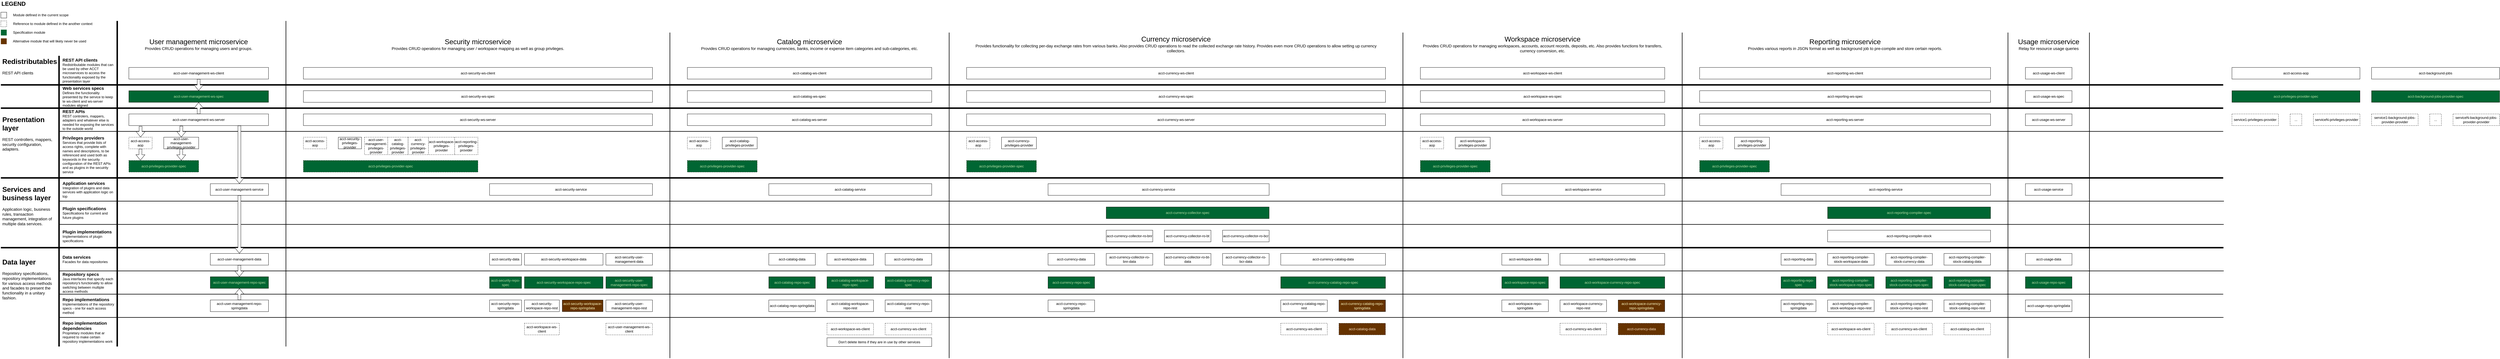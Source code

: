 <mxfile version="22.1.15" type="device">
  <diagram name="Page-1" id="7FewCz6WxxCJnukyFhWN">
    <mxGraphModel dx="2250" dy="619" grid="1" gridSize="10" guides="1" tooltips="1" connect="1" arrows="1" fold="1" page="0" pageScale="1" pageWidth="850" pageHeight="1100" math="0" shadow="0">
      <root>
        <mxCell id="0" />
        <mxCell id="1" parent="0" />
        <mxCell id="ESy4iB7SFVXvlthgngtp-1" value="acct-user-management-ws-server" style="rounded=0;whiteSpace=wrap;html=1;" parent="1" vertex="1">
          <mxGeometry x="-400" y="400" width="480" height="40" as="geometry" />
        </mxCell>
        <mxCell id="ESy4iB7SFVXvlthgngtp-2" value="acct-workspace-ws-server" style="rounded=0;whiteSpace=wrap;html=1;" parent="1" vertex="1">
          <mxGeometry x="4040" y="400" width="840" height="40" as="geometry" />
        </mxCell>
        <mxCell id="ESy4iB7SFVXvlthgngtp-3" value="acct-catalog-ws-server" style="rounded=0;whiteSpace=wrap;html=1;" parent="1" vertex="1">
          <mxGeometry x="1520" y="400" width="840" height="40" as="geometry" />
        </mxCell>
        <mxCell id="ESy4iB7SFVXvlthgngtp-4" value="acct-currency-ws-server" style="rounded=0;whiteSpace=wrap;html=1;" parent="1" vertex="1">
          <mxGeometry x="2480" y="400" width="1440" height="40" as="geometry" />
        </mxCell>
        <mxCell id="ESy4iB7SFVXvlthgngtp-5" value="acct-user-management-ws-client" style="rounded=0;whiteSpace=wrap;html=1;" parent="1" vertex="1">
          <mxGeometry x="-400" y="240" width="480" height="40" as="geometry" />
        </mxCell>
        <mxCell id="ESy4iB7SFVXvlthgngtp-6" value="acct-user-management-service" style="rounded=0;whiteSpace=wrap;html=1;" parent="1" vertex="1">
          <mxGeometry x="-120" y="640" width="200" height="40" as="geometry" />
        </mxCell>
        <mxCell id="ESy4iB7SFVXvlthgngtp-7" value="acct-user-management-data" style="rounded=0;whiteSpace=wrap;html=1;" parent="1" vertex="1">
          <mxGeometry x="-120" y="880" width="200" height="40" as="geometry" />
        </mxCell>
        <mxCell id="ESy4iB7SFVXvlthgngtp-8" value="acct-user-management-repo-spec" style="rounded=0;whiteSpace=wrap;html=1;fontColor=#B9E0A5;fillColor=#006633;" parent="1" vertex="1">
          <mxGeometry x="-120" y="960" width="200" height="40" as="geometry" />
        </mxCell>
        <mxCell id="ESy4iB7SFVXvlthgngtp-9" value="acct-user-management-repo-springdata" style="rounded=0;whiteSpace=wrap;html=1;" parent="1" vertex="1">
          <mxGeometry x="-120" y="1040" width="200" height="40" as="geometry" />
        </mxCell>
        <mxCell id="ESy4iB7SFVXvlthgngtp-10" value="acct-workspace-service" style="rounded=0;whiteSpace=wrap;html=1;" parent="1" vertex="1">
          <mxGeometry x="4320" y="640" width="560" height="40" as="geometry" />
        </mxCell>
        <mxCell id="ESy4iB7SFVXvlthgngtp-11" value="acct-workspace-data" style="rounded=0;whiteSpace=wrap;html=1;" parent="1" vertex="1">
          <mxGeometry x="4320" y="880" width="160" height="40" as="geometry" />
        </mxCell>
        <mxCell id="ESy4iB7SFVXvlthgngtp-13" value="acct-workspace-repo-springdata" style="rounded=0;whiteSpace=wrap;html=1;" parent="1" vertex="1">
          <mxGeometry x="4320" y="1040" width="160" height="40" as="geometry" />
        </mxCell>
        <mxCell id="ESy4iB7SFVXvlthgngtp-14" value="acct-workspace-ws-client" style="rounded=0;whiteSpace=wrap;html=1;" parent="1" vertex="1">
          <mxGeometry x="4040" y="240" width="840" height="40" as="geometry" />
        </mxCell>
        <mxCell id="ESy4iB7SFVXvlthgngtp-15" value="acct-catalog-service" style="rounded=0;whiteSpace=wrap;html=1;" parent="1" vertex="1">
          <mxGeometry x="1800" y="640" width="560" height="40" as="geometry" />
        </mxCell>
        <mxCell id="ESy4iB7SFVXvlthgngtp-16" value="acct-catalog-data" style="rounded=0;whiteSpace=wrap;html=1;" parent="1" vertex="1">
          <mxGeometry x="1800" y="880" width="160" height="40" as="geometry" />
        </mxCell>
        <mxCell id="ESy4iB7SFVXvlthgngtp-18" value="acct-catalog-repo-springdata" style="rounded=0;whiteSpace=wrap;html=1;" parent="1" vertex="1">
          <mxGeometry x="1800" y="1040" width="160" height="40" as="geometry" />
        </mxCell>
        <mxCell id="ESy4iB7SFVXvlthgngtp-19" value="acct-catalog-ws-client" style="rounded=0;whiteSpace=wrap;html=1;" parent="1" vertex="1">
          <mxGeometry x="1520" y="240" width="840" height="40" as="geometry" />
        </mxCell>
        <mxCell id="ESy4iB7SFVXvlthgngtp-20" value="acct-currency-ws-client" style="rounded=0;whiteSpace=wrap;html=1;" parent="1" vertex="1">
          <mxGeometry x="2480" y="240" width="1440" height="40" as="geometry" />
        </mxCell>
        <mxCell id="ESy4iB7SFVXvlthgngtp-21" value="acct-currency-service" style="rounded=0;whiteSpace=wrap;html=1;" parent="1" vertex="1">
          <mxGeometry x="2760" y="640" width="760" height="40" as="geometry" />
        </mxCell>
        <mxCell id="ESy4iB7SFVXvlthgngtp-22" value="acct-currency-data" style="rounded=0;whiteSpace=wrap;html=1;" parent="1" vertex="1">
          <mxGeometry x="2760" y="880" width="160" height="40" as="geometry" />
        </mxCell>
        <mxCell id="ESy4iB7SFVXvlthgngtp-24" value="acct-currency-repo-springdata" style="rounded=0;whiteSpace=wrap;html=1;" parent="1" vertex="1">
          <mxGeometry x="2760" y="1040" width="160" height="40" as="geometry" />
        </mxCell>
        <mxCell id="ESy4iB7SFVXvlthgngtp-25" value="acct-currency-collector-spec" style="rounded=0;whiteSpace=wrap;html=1;fillColor=#006633;fontColor=#B9E0A5;" parent="1" vertex="1">
          <mxGeometry x="2960" y="720" width="560" height="40" as="geometry" />
        </mxCell>
        <mxCell id="ESy4iB7SFVXvlthgngtp-27" value="acct-currency-collector-ro-bnr" style="rounded=0;whiteSpace=wrap;html=1;" parent="1" vertex="1">
          <mxGeometry x="2960" y="800" width="160" height="40" as="geometry" />
        </mxCell>
        <mxCell id="ESy4iB7SFVXvlthgngtp-28" value="acct-currency-collector-ro-bt" style="rounded=0;whiteSpace=wrap;html=1;" parent="1" vertex="1">
          <mxGeometry x="3160" y="800" width="160" height="40" as="geometry" />
        </mxCell>
        <mxCell id="ESy4iB7SFVXvlthgngtp-30" value="acct-currency-collector-ro-bcr" style="rounded=0;whiteSpace=wrap;html=1;" parent="1" vertex="1">
          <mxGeometry x="3360" y="800" width="160" height="40" as="geometry" />
        </mxCell>
        <mxCell id="Eh2ojBqKWhO5o19DLVm0-4" value="" style="edgeStyle=orthogonalEdgeStyle;rounded=0;orthogonalLoop=1;jettySize=auto;html=1;" parent="1" source="hXg05alJvG0ffrV5KUbo-2" target="ESy4iB7SFVXvlthgngtp-1" edge="1">
          <mxGeometry relative="1" as="geometry" />
        </mxCell>
        <mxCell id="hXg05alJvG0ffrV5KUbo-2" value="acct-user-management-ws-spec" style="rounded=0;whiteSpace=wrap;html=1;fontColor=#B9E0A5;fillColor=#006633;" parent="1" vertex="1">
          <mxGeometry x="-400" y="320" width="480" height="40" as="geometry" />
        </mxCell>
        <mxCell id="hXg05alJvG0ffrV5KUbo-3" value="acct-workspace-ws-spec" style="rounded=0;whiteSpace=wrap;html=1;" parent="1" vertex="1">
          <mxGeometry x="4040" y="320" width="840" height="40" as="geometry" />
        </mxCell>
        <mxCell id="hXg05alJvG0ffrV5KUbo-4" value="acct-currency-collector-ro-bnr-data" style="rounded=0;whiteSpace=wrap;html=1;" parent="1" vertex="1">
          <mxGeometry x="2960" y="880" width="160" height="40" as="geometry" />
        </mxCell>
        <mxCell id="hXg05alJvG0ffrV5KUbo-5" value="acct-catalog-ws-spec" style="rounded=0;whiteSpace=wrap;html=1;" parent="1" vertex="1">
          <mxGeometry x="1520" y="320" width="840" height="40" as="geometry" />
        </mxCell>
        <mxCell id="hXg05alJvG0ffrV5KUbo-6" value="acct-currency-ws-spec" style="rounded=0;whiteSpace=wrap;html=1;" parent="1" vertex="1">
          <mxGeometry x="2480" y="320" width="1440" height="40" as="geometry" />
        </mxCell>
        <mxCell id="hXg05alJvG0ffrV5KUbo-7" value="acct-security-service" style="rounded=0;whiteSpace=wrap;html=1;" parent="1" vertex="1">
          <mxGeometry x="840" y="640" width="560" height="40" as="geometry" />
        </mxCell>
        <mxCell id="hXg05alJvG0ffrV5KUbo-8" value="acct-security-data" style="rounded=0;whiteSpace=wrap;html=1;" parent="1" vertex="1">
          <mxGeometry x="840" y="880" width="110" height="40" as="geometry" />
        </mxCell>
        <mxCell id="hXg05alJvG0ffrV5KUbo-10" value="acct-security-repo-&lt;br&gt;springdata" style="rounded=0;whiteSpace=wrap;html=1;" parent="1" vertex="1">
          <mxGeometry x="840" y="1040" width="110" height="40" as="geometry" />
        </mxCell>
        <mxCell id="hXg05alJvG0ffrV5KUbo-11" value="acct-security-ws-spec" style="rounded=0;whiteSpace=wrap;html=1;" parent="1" vertex="1">
          <mxGeometry x="200" y="320" width="1200" height="40" as="geometry" />
        </mxCell>
        <mxCell id="hXg05alJvG0ffrV5KUbo-12" value="acct-security-ws-server" style="rounded=0;whiteSpace=wrap;html=1;" parent="1" vertex="1">
          <mxGeometry x="200" y="400" width="1200" height="40" as="geometry" />
        </mxCell>
        <mxCell id="hXg05alJvG0ffrV5KUbo-13" value="acct-security-ws-client" style="rounded=0;whiteSpace=wrap;html=1;" parent="1" vertex="1">
          <mxGeometry x="200" y="240" width="1200" height="40" as="geometry" />
        </mxCell>
        <mxCell id="hXg05alJvG0ffrV5KUbo-14" value="acct-access-aop" style="rounded=0;whiteSpace=wrap;html=1;" parent="1" vertex="1">
          <mxGeometry x="6830" y="240" width="440" height="40" as="geometry" />
        </mxCell>
        <mxCell id="hXg05alJvG0ffrV5KUbo-15" value="acct-privileges-provider-spec" style="rounded=0;whiteSpace=wrap;html=1;fillColor=#006633;fontColor=#B9E0A5;" parent="1" vertex="1">
          <mxGeometry x="6830" y="320" width="440" height="40" as="geometry" />
        </mxCell>
        <mxCell id="hXg05alJvG0ffrV5KUbo-16" value="service1-privileges-provider" style="rounded=0;whiteSpace=wrap;html=1;dashed=1;" parent="1" vertex="1">
          <mxGeometry x="6830" y="400" width="160" height="40" as="geometry" />
        </mxCell>
        <mxCell id="hXg05alJvG0ffrV5KUbo-25" value="acct-user-management-privileges-provider" style="rounded=0;whiteSpace=wrap;html=1;" parent="1" vertex="1">
          <mxGeometry x="-280" y="480" width="120" height="40" as="geometry" />
        </mxCell>
        <mxCell id="hXg05alJvG0ffrV5KUbo-26" value="acct-privileges-provider-spec" style="rounded=0;whiteSpace=wrap;html=1;dashed=1;fillColor=#006633;fontColor=#B9E0A5;" parent="1" vertex="1">
          <mxGeometry x="-400" y="560" width="240" height="40" as="geometry" />
        </mxCell>
        <mxCell id="hXg05alJvG0ffrV5KUbo-28" value="acct-access-aop" style="rounded=0;whiteSpace=wrap;html=1;dashed=1;" parent="1" vertex="1">
          <mxGeometry x="-400" y="480" width="80" height="40" as="geometry" />
        </mxCell>
        <mxCell id="hXg05alJvG0ffrV5KUbo-29" value="serviceN-privileges-provider" style="rounded=0;whiteSpace=wrap;html=1;dashed=1;" parent="1" vertex="1">
          <mxGeometry x="7110" y="400" width="160" height="40" as="geometry" />
        </mxCell>
        <mxCell id="hXg05alJvG0ffrV5KUbo-30" value="..." style="rounded=0;whiteSpace=wrap;html=1;dashed=1;" parent="1" vertex="1">
          <mxGeometry x="7030" y="400" width="40" height="40" as="geometry" />
        </mxCell>
        <mxCell id="hXg05alJvG0ffrV5KUbo-55" value="acct-security-privileges-provider" style="rounded=0;whiteSpace=wrap;html=1;" parent="1" vertex="1">
          <mxGeometry x="320" y="480" width="80" height="40" as="geometry" />
        </mxCell>
        <mxCell id="hXg05alJvG0ffrV5KUbo-57" value="acct-access-aop" style="rounded=0;whiteSpace=wrap;html=1;dashed=1;" parent="1" vertex="1">
          <mxGeometry x="200" y="480" width="80" height="40" as="geometry" />
        </mxCell>
        <mxCell id="hXg05alJvG0ffrV5KUbo-58" value="acct-workspace-privileges-provider" style="rounded=0;whiteSpace=wrap;html=1;" parent="1" vertex="1">
          <mxGeometry x="4160" y="480" width="120" height="40" as="geometry" />
        </mxCell>
        <mxCell id="hXg05alJvG0ffrV5KUbo-60" value="acct-access-aop" style="rounded=0;whiteSpace=wrap;html=1;dashed=1;" parent="1" vertex="1">
          <mxGeometry x="4040" y="480" width="80" height="40" as="geometry" />
        </mxCell>
        <mxCell id="hXg05alJvG0ffrV5KUbo-61" value="acct-catalog-privileges-provider" style="rounded=0;whiteSpace=wrap;html=1;" parent="1" vertex="1">
          <mxGeometry x="1640" y="480" width="120" height="40" as="geometry" />
        </mxCell>
        <mxCell id="hXg05alJvG0ffrV5KUbo-63" value="acct-access-aop" style="rounded=0;whiteSpace=wrap;html=1;dashed=1;" parent="1" vertex="1">
          <mxGeometry x="1520" y="480" width="80" height="40" as="geometry" />
        </mxCell>
        <mxCell id="hXg05alJvG0ffrV5KUbo-64" value="acct-currency-collector-ro-bt-data" style="rounded=0;whiteSpace=wrap;html=1;" parent="1" vertex="1">
          <mxGeometry x="3160" y="880" width="160" height="40" as="geometry" />
        </mxCell>
        <mxCell id="hXg05alJvG0ffrV5KUbo-65" value="acct-currency-collector-ro-bcr-data" style="rounded=0;whiteSpace=wrap;html=1;" parent="1" vertex="1">
          <mxGeometry x="3360" y="880" width="160" height="40" as="geometry" />
        </mxCell>
        <mxCell id="hXg05alJvG0ffrV5KUbo-67" value="acct-currency-privileges-provider" style="rounded=0;whiteSpace=wrap;html=1;" parent="1" vertex="1">
          <mxGeometry x="2600" y="480" width="120" height="40" as="geometry" />
        </mxCell>
        <mxCell id="hXg05alJvG0ffrV5KUbo-69" value="acct-access-aop" style="rounded=0;whiteSpace=wrap;html=1;dashed=1;" parent="1" vertex="1">
          <mxGeometry x="2480" y="480" width="80" height="40" as="geometry" />
        </mxCell>
        <mxCell id="hXg05alJvG0ffrV5KUbo-71" value="&lt;font style=&quot;&quot;&gt;&lt;span style=&quot;font-size: 24px;&quot;&gt;User management microservice&lt;/span&gt;&lt;br&gt;&lt;font style=&quot;font-size: 14px;&quot;&gt;Provides CRUD operations for managing users and groups.&lt;/font&gt;&lt;br&gt;&lt;/font&gt;" style="text;html=1;strokeColor=none;fillColor=none;align=center;verticalAlign=middle;whiteSpace=wrap;rounded=0;" parent="1" vertex="1">
          <mxGeometry x="-400" y="120" width="480" height="80" as="geometry" />
        </mxCell>
        <mxCell id="hXg05alJvG0ffrV5KUbo-73" value="&lt;font style=&quot;&quot;&gt;&lt;span style=&quot;font-size: 24px;&quot;&gt;Security microservice&lt;/span&gt;&lt;br&gt;&lt;font style=&quot;font-size: 14px;&quot;&gt;Provides CRUD operations for managing user / workspace mapping as well as group privileges.&lt;/font&gt;&lt;br&gt;&lt;/font&gt;" style="text;html=1;strokeColor=none;fillColor=none;align=center;verticalAlign=middle;whiteSpace=wrap;rounded=0;" parent="1" vertex="1">
          <mxGeometry x="200" y="120" width="1200" height="80" as="geometry" />
        </mxCell>
        <mxCell id="hXg05alJvG0ffrV5KUbo-74" value="&lt;font style=&quot;&quot;&gt;&lt;span style=&quot;font-size: 24px;&quot;&gt;Workspace microservice&lt;/span&gt;&lt;br&gt;&lt;font style=&quot;font-size: 14px;&quot;&gt;Provides CRUD operations for managing workspaces, accounts, account records, deposits, etc. Also provides functions for transfers, currency conversion, etc.&lt;/font&gt;&lt;br&gt;&lt;/font&gt;" style="text;html=1;strokeColor=none;fillColor=none;align=center;verticalAlign=middle;whiteSpace=wrap;rounded=0;" parent="1" vertex="1">
          <mxGeometry x="4040" y="120" width="840" height="80" as="geometry" />
        </mxCell>
        <mxCell id="hXg05alJvG0ffrV5KUbo-75" value="&lt;font style=&quot;&quot;&gt;&lt;span style=&quot;font-size: 24px;&quot;&gt;Catalog microservice&lt;/span&gt;&lt;br&gt;&lt;font style=&quot;font-size: 14px;&quot;&gt;Provides CRUD operations for managing currencies, banks, income or expense item categories and sub-categories, etc.&lt;/font&gt;&lt;br&gt;&lt;/font&gt;" style="text;html=1;strokeColor=none;fillColor=none;align=center;verticalAlign=middle;whiteSpace=wrap;rounded=0;" parent="1" vertex="1">
          <mxGeometry x="1520" y="120" width="840" height="80" as="geometry" />
        </mxCell>
        <mxCell id="hXg05alJvG0ffrV5KUbo-76" value="&lt;font style=&quot;&quot;&gt;&lt;span style=&quot;font-size: 24px;&quot;&gt;Currency microservice&lt;/span&gt;&lt;br&gt;&lt;span style=&quot;font-size: 14px;&quot;&gt;Provides functionality for collecting per-day exchange rates from various banks. Also provides CRUD operations to read the collected exchange rate history. Provides even more CRUD operations to allow setting up currency collectors.&lt;/span&gt;&lt;br&gt;&lt;/font&gt;" style="text;html=1;strokeColor=none;fillColor=none;align=center;verticalAlign=middle;whiteSpace=wrap;rounded=0;" parent="1" vertex="1">
          <mxGeometry x="2480" y="120" width="1440" height="80" as="geometry" />
        </mxCell>
        <mxCell id="hXg05alJvG0ffrV5KUbo-37" value="" style="rounded=0;whiteSpace=wrap;html=1;dashed=1;" parent="1" vertex="1">
          <mxGeometry x="-840" y="80" width="20" height="20" as="geometry" />
        </mxCell>
        <mxCell id="hXg05alJvG0ffrV5KUbo-38" value="&amp;nbsp; &amp;nbsp; &amp;nbsp; Reference to module defined in the another context" style="text;html=1;strokeColor=none;fillColor=none;align=left;verticalAlign=middle;whiteSpace=wrap;rounded=0;container=1;" parent="1" vertex="1">
          <mxGeometry x="-820" y="80" width="340" height="20" as="geometry" />
        </mxCell>
        <mxCell id="hXg05alJvG0ffrV5KUbo-39" value="&lt;font style=&quot;font-size: 20px;&quot;&gt;&lt;b&gt;LEGEND&lt;/b&gt;&lt;/font&gt;" style="text;html=1;strokeColor=none;fillColor=none;align=left;verticalAlign=middle;whiteSpace=wrap;rounded=0;" parent="1" vertex="1">
          <mxGeometry x="-840" y="10" width="110" height="20" as="geometry" />
        </mxCell>
        <mxCell id="hXg05alJvG0ffrV5KUbo-78" value="" style="rounded=0;whiteSpace=wrap;html=1;" parent="1" vertex="1">
          <mxGeometry x="-840" y="50" width="20" height="20" as="geometry" />
        </mxCell>
        <mxCell id="hXg05alJvG0ffrV5KUbo-79" value="&amp;nbsp; &amp;nbsp; &amp;nbsp; Module defined in the current scope" style="text;html=1;strokeColor=none;fillColor=none;align=left;verticalAlign=middle;whiteSpace=wrap;rounded=0;container=1;" parent="1" vertex="1">
          <mxGeometry x="-820" y="50" width="340" height="20" as="geometry" />
        </mxCell>
        <mxCell id="hXg05alJvG0ffrV5KUbo-80" value="" style="rounded=0;whiteSpace=wrap;html=1;dashed=1;strokeColor=none;fillStyle=solid;fillColor=#006633;fontColor=#D5E8D4;" parent="1" vertex="1">
          <mxGeometry x="-840" y="110" width="20" height="20" as="geometry" />
        </mxCell>
        <mxCell id="hXg05alJvG0ffrV5KUbo-81" value="&amp;nbsp; &amp;nbsp; &amp;nbsp; Specification module" style="text;html=1;strokeColor=none;fillColor=none;align=left;verticalAlign=middle;whiteSpace=wrap;rounded=0;container=1;" parent="1" vertex="1">
          <mxGeometry x="-820" y="110" width="340" height="20" as="geometry" />
        </mxCell>
        <mxCell id="hXg05alJvG0ffrV5KUbo-82" value="acct-privileges-provider-spec" style="rounded=0;whiteSpace=wrap;html=1;dashed=1;fillColor=#006633;fontColor=#B9E0A5;" parent="1" vertex="1">
          <mxGeometry x="200" y="560" width="600" height="40" as="geometry" />
        </mxCell>
        <mxCell id="hXg05alJvG0ffrV5KUbo-83" value="acct-privileges-provider-spec" style="rounded=0;whiteSpace=wrap;html=1;dashed=1;fillColor=#006633;fontColor=#B9E0A5;" parent="1" vertex="1">
          <mxGeometry x="1520" y="560" width="240" height="40" as="geometry" />
        </mxCell>
        <mxCell id="hXg05alJvG0ffrV5KUbo-84" value="acct-privileges-provider-spec" style="rounded=0;whiteSpace=wrap;html=1;dashed=1;fillColor=#006633;fontColor=#B9E0A5;" parent="1" vertex="1">
          <mxGeometry x="2480" y="560" width="240" height="40" as="geometry" />
        </mxCell>
        <mxCell id="hXg05alJvG0ffrV5KUbo-85" value="acct-privileges-provider-spec" style="rounded=0;whiteSpace=wrap;html=1;dashed=1;fillColor=#006633;fontColor=#B9E0A5;" parent="1" vertex="1">
          <mxGeometry x="4040" y="560" width="240" height="40" as="geometry" />
        </mxCell>
        <mxCell id="hXg05alJvG0ffrV5KUbo-86" value="acct-security-repo-spec" style="rounded=0;whiteSpace=wrap;html=1;fontColor=#B9E0A5;fillColor=#006633;" parent="1" vertex="1">
          <mxGeometry x="840" y="960" width="110" height="40" as="geometry" />
        </mxCell>
        <mxCell id="hXg05alJvG0ffrV5KUbo-87" value="acct-catalog-repo-spec" style="rounded=0;whiteSpace=wrap;html=1;fontColor=#B9E0A5;fillColor=#006633;" parent="1" vertex="1">
          <mxGeometry x="1800" y="960" width="160" height="40" as="geometry" />
        </mxCell>
        <mxCell id="hXg05alJvG0ffrV5KUbo-88" value="acct-currency-repo-spec" style="rounded=0;whiteSpace=wrap;html=1;fontColor=#B9E0A5;fillColor=#006633;" parent="1" vertex="1">
          <mxGeometry x="2760" y="960" width="160" height="40" as="geometry" />
        </mxCell>
        <mxCell id="hXg05alJvG0ffrV5KUbo-89" value="acct-workspace-repo-spec" style="rounded=0;whiteSpace=wrap;html=1;fontColor=#B9E0A5;fillColor=#006633;" parent="1" vertex="1">
          <mxGeometry x="4320" y="960" width="160" height="40" as="geometry" />
        </mxCell>
        <mxCell id="hXg05alJvG0ffrV5KUbo-90" value="" style="endArrow=none;html=1;rounded=0;strokeWidth=5;movable=0;resizable=0;rotatable=0;deletable=0;editable=0;locked=1;connectable=0;" parent="1" edge="1">
          <mxGeometry width="50" height="50" relative="1" as="geometry">
            <mxPoint x="-840" y="380" as="sourcePoint" />
            <mxPoint x="6800" y="380" as="targetPoint" />
          </mxGeometry>
        </mxCell>
        <mxCell id="hXg05alJvG0ffrV5KUbo-91" value="" style="endArrow=none;html=1;rounded=0;strokeWidth=5;movable=0;resizable=0;rotatable=0;deletable=0;editable=0;locked=1;connectable=0;" parent="1" edge="1">
          <mxGeometry width="50" height="50" relative="1" as="geometry">
            <mxPoint x="-840" y="620" as="sourcePoint" />
            <mxPoint x="6800" y="620" as="targetPoint" />
          </mxGeometry>
        </mxCell>
        <mxCell id="hXg05alJvG0ffrV5KUbo-92" value="" style="endArrow=none;html=1;rounded=0;strokeWidth=5;movable=0;resizable=0;rotatable=0;deletable=0;editable=0;locked=1;connectable=0;" parent="1" edge="1">
          <mxGeometry width="50" height="50" relative="1" as="geometry">
            <mxPoint x="-840" y="860" as="sourcePoint" />
            <mxPoint x="6800.8" y="860" as="targetPoint" />
          </mxGeometry>
        </mxCell>
        <mxCell id="hXg05alJvG0ffrV5KUbo-93" value="" style="endArrow=none;html=1;rounded=0;strokeWidth=5;movable=0;resizable=0;rotatable=0;deletable=0;editable=0;locked=1;connectable=0;" parent="1" edge="1">
          <mxGeometry width="50" height="50" relative="1" as="geometry">
            <mxPoint x="-640" y="1200" as="sourcePoint" />
            <mxPoint x="-640" y="200" as="targetPoint" />
          </mxGeometry>
        </mxCell>
        <mxCell id="hXg05alJvG0ffrV5KUbo-94" value="&lt;h1&gt;Presentation layer&lt;/h1&gt;&lt;p&gt;&lt;font style=&quot;font-size: 14px;&quot;&gt;REST controllers, mappers, security configuration, adapters.&lt;/font&gt;&lt;/p&gt;" style="text;html=1;strokeColor=none;fillColor=none;spacing=5;spacingTop=-20;whiteSpace=wrap;overflow=hidden;rounded=0;movable=0;resizable=0;rotatable=0;deletable=0;editable=0;locked=1;connectable=0;" parent="1" vertex="1">
          <mxGeometry x="-840" y="400" width="190" height="160" as="geometry" />
        </mxCell>
        <mxCell id="hXg05alJvG0ffrV5KUbo-95" value="" style="endArrow=none;html=1;rounded=0;strokeWidth=5;movable=0;resizable=0;rotatable=0;deletable=0;editable=0;locked=1;connectable=0;" parent="1" edge="1">
          <mxGeometry width="50" height="50" relative="1" as="geometry">
            <mxPoint x="-840" y="300" as="sourcePoint" />
            <mxPoint x="6800" y="300" as="targetPoint" />
          </mxGeometry>
        </mxCell>
        <mxCell id="hXg05alJvG0ffrV5KUbo-96" value="&lt;h1&gt;Services and business layer&lt;/h1&gt;&lt;p&gt;&lt;span style=&quot;font-size: 14px;&quot;&gt;Application logic, business rules, transaction management, integration of multiple data services.&lt;/span&gt;&lt;/p&gt;" style="text;html=1;strokeColor=none;fillColor=none;spacing=5;spacingTop=-20;whiteSpace=wrap;overflow=hidden;rounded=0;movable=0;resizable=0;rotatable=0;deletable=0;editable=0;locked=1;connectable=0;" parent="1" vertex="1">
          <mxGeometry x="-840" y="640" width="190" height="160" as="geometry" />
        </mxCell>
        <mxCell id="hXg05alJvG0ffrV5KUbo-97" value="" style="endArrow=none;html=1;rounded=0;strokeWidth=5;movable=0;resizable=0;rotatable=0;deletable=0;editable=0;locked=1;connectable=0;" parent="1" edge="1">
          <mxGeometry width="50" height="50" relative="1" as="geometry">
            <mxPoint x="-440" y="1200" as="sourcePoint" />
            <mxPoint x="-440" y="80" as="targetPoint" />
          </mxGeometry>
        </mxCell>
        <mxCell id="hXg05alJvG0ffrV5KUbo-98" value="" style="endArrow=none;html=1;rounded=0;strokeWidth=2;movable=0;resizable=0;rotatable=0;deletable=0;editable=0;locked=1;connectable=0;" parent="1" edge="1">
          <mxGeometry width="50" height="50" relative="1" as="geometry">
            <mxPoint x="-640" y="460" as="sourcePoint" />
            <mxPoint x="6800" y="460" as="targetPoint" />
          </mxGeometry>
        </mxCell>
        <mxCell id="hXg05alJvG0ffrV5KUbo-99" value="" style="endArrow=none;html=1;rounded=0;strokeWidth=2;movable=0;resizable=0;rotatable=0;deletable=0;editable=0;locked=1;connectable=0;" parent="1" edge="1">
          <mxGeometry width="50" height="50" relative="1" as="geometry">
            <mxPoint x="-640" y="700" as="sourcePoint" />
            <mxPoint x="6802.399" y="700" as="targetPoint" />
          </mxGeometry>
        </mxCell>
        <mxCell id="hXg05alJvG0ffrV5KUbo-100" value="" style="endArrow=none;html=1;rounded=0;strokeWidth=2;movable=0;resizable=0;rotatable=0;deletable=0;editable=0;locked=1;connectable=0;" parent="1" edge="1">
          <mxGeometry width="50" height="50" relative="1" as="geometry">
            <mxPoint x="-640" y="780" as="sourcePoint" />
            <mxPoint x="6801.6" y="780" as="targetPoint" />
          </mxGeometry>
        </mxCell>
        <mxCell id="hXg05alJvG0ffrV5KUbo-101" value="" style="endArrow=none;html=1;rounded=0;strokeWidth=2;movable=0;resizable=0;rotatable=0;deletable=0;editable=0;locked=1;connectable=0;" parent="1" edge="1">
          <mxGeometry width="50" height="50" relative="1" as="geometry">
            <mxPoint x="-640" y="940" as="sourcePoint" />
            <mxPoint x="6801.601" y="940" as="targetPoint" />
          </mxGeometry>
        </mxCell>
        <mxCell id="hXg05alJvG0ffrV5KUbo-102" value="" style="endArrow=none;html=1;rounded=0;strokeWidth=2;movable=0;resizable=0;rotatable=0;deletable=0;editable=0;locked=1;connectable=0;" parent="1" edge="1">
          <mxGeometry width="50" height="50" relative="1" as="geometry">
            <mxPoint x="-640" y="1020" as="sourcePoint" />
            <mxPoint x="6800" y="1020" as="targetPoint" />
          </mxGeometry>
        </mxCell>
        <mxCell id="hXg05alJvG0ffrV5KUbo-106" value="&lt;font style=&quot;font-size: 15px;&quot;&gt;&lt;b&gt;Data services&lt;br&gt;&lt;/b&gt;&lt;/font&gt;Facades for data repositories" style="text;html=1;strokeColor=none;fillColor=none;align=left;verticalAlign=middle;whiteSpace=wrap;rounded=0;movable=0;resizable=0;rotatable=0;deletable=0;editable=0;locked=1;connectable=0;" parent="1" vertex="1">
          <mxGeometry x="-630" y="870" width="180" height="60" as="geometry" />
        </mxCell>
        <mxCell id="hXg05alJvG0ffrV5KUbo-107" value="&lt;font style=&quot;font-size: 15px;&quot;&gt;&lt;b&gt;Repository specs&lt;br&gt;&lt;/b&gt;&lt;/font&gt;Java interfaces that specify each repository&#39;s functionality to allow switching between multiple access methods" style="text;html=1;strokeColor=none;fillColor=none;align=left;verticalAlign=middle;whiteSpace=wrap;rounded=0;movable=0;resizable=0;rotatable=0;deletable=0;editable=0;locked=1;connectable=0;" parent="1" vertex="1">
          <mxGeometry x="-630" y="950" width="180" height="60" as="geometry" />
        </mxCell>
        <mxCell id="hXg05alJvG0ffrV5KUbo-108" value="&lt;font style=&quot;font-size: 15px;&quot;&gt;&lt;b&gt;Repo implementations&lt;br&gt;&lt;/b&gt;&lt;/font&gt;Implementations of the repository specs - one for each access method" style="text;html=1;strokeColor=none;fillColor=none;align=left;verticalAlign=middle;whiteSpace=wrap;rounded=0;movable=0;resizable=0;rotatable=0;deletable=0;editable=0;locked=1;connectable=0;" parent="1" vertex="1">
          <mxGeometry x="-630" y="1030" width="180" height="60" as="geometry" />
        </mxCell>
        <mxCell id="hXg05alJvG0ffrV5KUbo-109" value="&lt;font style=&quot;font-size: 15px;&quot;&gt;&lt;b&gt;Application services&lt;br&gt;&lt;/b&gt;&lt;/font&gt;Integration of plugins and data services with application logic on top" style="text;html=1;strokeColor=none;fillColor=none;align=left;verticalAlign=middle;whiteSpace=wrap;rounded=0;movable=0;resizable=0;rotatable=0;deletable=0;editable=0;locked=1;connectable=0;" parent="1" vertex="1">
          <mxGeometry x="-630" y="630" width="180" height="60" as="geometry" />
        </mxCell>
        <mxCell id="hXg05alJvG0ffrV5KUbo-110" value="&lt;font style=&quot;font-size: 15px;&quot;&gt;&lt;b&gt;Plugin specifications&lt;br&gt;&lt;/b&gt;&lt;/font&gt;Specifications for current and future plugins" style="text;html=1;strokeColor=none;fillColor=none;align=left;verticalAlign=middle;whiteSpace=wrap;rounded=0;movable=0;resizable=0;rotatable=0;deletable=0;editable=0;locked=1;connectable=0;" parent="1" vertex="1">
          <mxGeometry x="-630" y="710" width="180" height="60" as="geometry" />
        </mxCell>
        <mxCell id="hXg05alJvG0ffrV5KUbo-111" value="&lt;font style=&quot;font-size: 15px;&quot;&gt;&lt;b&gt;Plugin implementations&lt;br&gt;&lt;/b&gt;&lt;/font&gt;Implementations of plugin specifications" style="text;html=1;strokeColor=none;fillColor=none;align=left;verticalAlign=middle;whiteSpace=wrap;rounded=0;movable=0;resizable=0;rotatable=0;deletable=0;editable=0;locked=1;connectable=0;" parent="1" vertex="1">
          <mxGeometry x="-630" y="790" width="180" height="60" as="geometry" />
        </mxCell>
        <mxCell id="hXg05alJvG0ffrV5KUbo-112" value="&lt;font style=&quot;font-size: 15px;&quot;&gt;&lt;b&gt;Privileges providers&lt;br&gt;&lt;/b&gt;&lt;/font&gt;Services that provide lists of access rights, complete with names and descriptions, to be referenced and used both as keywords in the security configuration of the REST APIs and as plugins in the secuirity service" style="text;html=1;strokeColor=none;fillColor=none;align=left;verticalAlign=middle;whiteSpace=wrap;rounded=0;movable=0;resizable=0;rotatable=0;deletable=0;editable=0;locked=1;connectable=0;" parent="1" vertex="1">
          <mxGeometry x="-630" y="470" width="180" height="140" as="geometry" />
        </mxCell>
        <mxCell id="hXg05alJvG0ffrV5KUbo-113" value="&lt;font style=&quot;font-size: 15px;&quot;&gt;&lt;b&gt;REST APIs&lt;br&gt;&lt;/b&gt;&lt;/font&gt;REST controlers, mappers, adapters and whatever else is needed for exposing the services to the outside world" style="text;html=1;strokeColor=none;fillColor=none;align=left;verticalAlign=middle;whiteSpace=wrap;rounded=0;movable=0;resizable=0;rotatable=0;deletable=0;editable=0;locked=1;connectable=0;" parent="1" vertex="1">
          <mxGeometry x="-630" y="390" width="180" height="60" as="geometry" />
        </mxCell>
        <mxCell id="hXg05alJvG0ffrV5KUbo-114" value="&lt;h1&gt;Data layer&lt;/h1&gt;&lt;p&gt;&lt;span style=&quot;font-size: 14px;&quot;&gt;Repository specifications, repository implementations for various access methods and facades to present the functionality in a unitary fashion.&lt;/span&gt;&lt;/p&gt;" style="text;html=1;strokeColor=none;fillColor=none;spacing=5;spacingTop=-20;whiteSpace=wrap;overflow=hidden;rounded=0;movable=0;resizable=0;rotatable=0;deletable=0;editable=0;locked=1;connectable=0;" parent="1" vertex="1">
          <mxGeometry x="-840" y="890" width="190" height="160" as="geometry" />
        </mxCell>
        <mxCell id="hXg05alJvG0ffrV5KUbo-115" value="&lt;font style=&quot;font-size: 15px;&quot;&gt;&lt;b&gt;Web services specs&lt;br&gt;&lt;/b&gt;&lt;/font&gt;Defines the functionality presented by the service to keep te ws-client and ws-server modules aligned" style="text;html=1;strokeColor=none;fillColor=none;align=left;verticalAlign=middle;whiteSpace=wrap;rounded=0;movable=0;resizable=0;rotatable=0;deletable=0;editable=0;locked=1;connectable=0;" parent="1" vertex="1">
          <mxGeometry x="-630" y="310" width="180" height="60" as="geometry" />
        </mxCell>
        <mxCell id="hXg05alJvG0ffrV5KUbo-117" value="&lt;font style=&quot;font-size: 15px;&quot;&gt;&lt;b&gt;REST API clients&lt;br&gt;&lt;/b&gt;&lt;/font&gt;Redistributable modules that can be used by other ACCT microservices to access the functionality exposed by the presentation layer" style="text;html=1;strokeColor=none;fillColor=none;align=left;verticalAlign=middle;whiteSpace=wrap;rounded=0;movable=0;resizable=0;rotatable=0;deletable=0;editable=0;locked=1;connectable=0;" parent="1" vertex="1">
          <mxGeometry x="-630" y="200" width="180" height="100" as="geometry" />
        </mxCell>
        <mxCell id="hXg05alJvG0ffrV5KUbo-118" value="&lt;h1&gt;Redistributables&lt;/h1&gt;&lt;p&gt;&lt;font style=&quot;font-size: 14px;&quot;&gt;REST API clients&lt;/font&gt;&lt;/p&gt;" style="text;html=1;strokeColor=none;fillColor=none;spacing=5;spacingTop=-20;whiteSpace=wrap;overflow=hidden;rounded=0;movable=0;resizable=0;rotatable=0;deletable=0;editable=0;locked=1;connectable=0;" parent="1" vertex="1">
          <mxGeometry x="-840" y="200" width="200" height="90" as="geometry" />
        </mxCell>
        <mxCell id="hXg05alJvG0ffrV5KUbo-120" value="acct-user-management-privileges-provider" style="rounded=0;whiteSpace=wrap;html=1;dashed=1;" parent="1" vertex="1">
          <mxGeometry x="410" y="480" width="80" height="60" as="geometry" />
        </mxCell>
        <mxCell id="hXg05alJvG0ffrV5KUbo-123" value="acct-catalog-privileges-provider" style="rounded=0;whiteSpace=wrap;html=1;dashed=1;" parent="1" vertex="1">
          <mxGeometry x="490" y="480" width="70" height="60" as="geometry" />
        </mxCell>
        <mxCell id="hXg05alJvG0ffrV5KUbo-124" value="acct-currency-privileges-provider" style="rounded=0;whiteSpace=wrap;html=1;dashed=1;" parent="1" vertex="1">
          <mxGeometry x="560" y="480" width="70" height="60" as="geometry" />
        </mxCell>
        <mxCell id="hXg05alJvG0ffrV5KUbo-125" value="acct-workspace-privileges-provider" style="rounded=0;whiteSpace=wrap;html=1;dashed=1;" parent="1" vertex="1">
          <mxGeometry x="630" y="480" width="90" height="60" as="geometry" />
        </mxCell>
        <mxCell id="hXg05alJvG0ffrV5KUbo-126" value="" style="endArrow=none;html=1;rounded=0;strokeWidth=2;movable=0;resizable=0;rotatable=0;deletable=0;editable=0;locked=1;connectable=0;" parent="1" edge="1">
          <mxGeometry width="50" height="50" relative="1" as="geometry">
            <mxPoint x="140" y="1200" as="sourcePoint" />
            <mxPoint x="140" y="80" as="targetPoint" />
          </mxGeometry>
        </mxCell>
        <mxCell id="hXg05alJvG0ffrV5KUbo-127" value="acct-security-workspace-data" style="rounded=0;whiteSpace=wrap;html=1;" parent="1" vertex="1">
          <mxGeometry x="960" y="880" width="270" height="40" as="geometry" />
        </mxCell>
        <mxCell id="hXg05alJvG0ffrV5KUbo-128" value="acct-security-workspace-repo-spec" style="rounded=0;whiteSpace=wrap;html=1;fontColor=#B9E0A5;fillColor=#006633;" parent="1" vertex="1">
          <mxGeometry x="960" y="960" width="270" height="40" as="geometry" />
        </mxCell>
        <mxCell id="hXg05alJvG0ffrV5KUbo-129" value="acct-security-workspace-repo-rest" style="rounded=0;whiteSpace=wrap;html=1;" parent="1" vertex="1">
          <mxGeometry x="960" y="1040" width="120" height="40" as="geometry" />
        </mxCell>
        <mxCell id="hXg05alJvG0ffrV5KUbo-130" value="acct-workspace-ws-client" style="rounded=0;whiteSpace=wrap;html=1;dashed=1;" parent="1" vertex="1">
          <mxGeometry x="960" y="1120" width="120" height="40" as="geometry" />
        </mxCell>
        <mxCell id="hXg05alJvG0ffrV5KUbo-131" value="" style="endArrow=none;html=1;rounded=0;strokeWidth=2;movable=0;resizable=0;rotatable=0;deletable=0;editable=0;locked=1;connectable=0;" parent="1" edge="1">
          <mxGeometry width="50" height="50" relative="1" as="geometry">
            <mxPoint x="-640" y="1100" as="sourcePoint" />
            <mxPoint x="6800.8" y="1100" as="targetPoint" />
          </mxGeometry>
        </mxCell>
        <mxCell id="hXg05alJvG0ffrV5KUbo-132" value="&lt;font style=&quot;font-size: 15px;&quot;&gt;&lt;b&gt;Repo implementation dependencies&lt;br&gt;&lt;/b&gt;&lt;/font&gt;Proprietary modules that ar required to make certain repository implementations work" style="text;html=1;strokeColor=none;fillColor=none;align=left;verticalAlign=middle;whiteSpace=wrap;rounded=0;movable=1;resizable=1;rotatable=1;deletable=1;editable=1;locked=0;connectable=1;" parent="1" vertex="1">
          <mxGeometry x="-630" y="1110" width="180" height="80" as="geometry" />
        </mxCell>
        <mxCell id="hXg05alJvG0ffrV5KUbo-133" value="acct-security-workspace-repo-springdata" style="rounded=0;whiteSpace=wrap;html=1;fillColor=#663300;fontColor=#FFFFCC;" parent="1" vertex="1">
          <mxGeometry x="1090" y="1040" width="140" height="40" as="geometry" />
        </mxCell>
        <mxCell id="hXg05alJvG0ffrV5KUbo-135" value="" style="rounded=0;whiteSpace=wrap;html=1;dashed=1;strokeColor=none;fillStyle=solid;fillColor=#663300;fontColor=#D5E8D4;" parent="1" vertex="1">
          <mxGeometry x="-840" y="140" width="20" height="20" as="geometry" />
        </mxCell>
        <mxCell id="hXg05alJvG0ffrV5KUbo-136" value="&amp;nbsp; &amp;nbsp; &amp;nbsp; Alternative module that will likely never be used" style="text;html=1;strokeColor=none;fillColor=none;align=left;verticalAlign=middle;whiteSpace=wrap;rounded=0;container=1;" parent="1" vertex="1">
          <mxGeometry x="-820" y="140" width="340" height="20" as="geometry" />
        </mxCell>
        <mxCell id="hXg05alJvG0ffrV5KUbo-137" value="" style="endArrow=none;html=1;rounded=0;strokeWidth=2;movable=0;resizable=0;rotatable=0;deletable=0;editable=0;locked=1;connectable=0;" parent="1" edge="1">
          <mxGeometry width="50" height="50" relative="1" as="geometry">
            <mxPoint x="1460" y="1240" as="sourcePoint" />
            <mxPoint x="1460" y="120" as="targetPoint" />
          </mxGeometry>
        </mxCell>
        <mxCell id="hXg05alJvG0ffrV5KUbo-138" value="" style="endArrow=none;html=1;rounded=0;strokeWidth=2;movable=0;resizable=0;rotatable=0;deletable=0;editable=0;locked=1;connectable=0;" parent="1" edge="1">
          <mxGeometry width="50" height="50" relative="1" as="geometry">
            <mxPoint x="2420" y="1240" as="sourcePoint" />
            <mxPoint x="2420" y="120" as="targetPoint" />
          </mxGeometry>
        </mxCell>
        <mxCell id="hXg05alJvG0ffrV5KUbo-139" value="acct-currency-catalog-data" style="rounded=0;whiteSpace=wrap;html=1;" parent="1" vertex="1">
          <mxGeometry x="3560" y="880" width="360" height="40" as="geometry" />
        </mxCell>
        <mxCell id="hXg05alJvG0ffrV5KUbo-140" value="acct-currency-catalog-repo-spec" style="rounded=0;whiteSpace=wrap;html=1;fontColor=#B9E0A5;fillColor=#006633;" parent="1" vertex="1">
          <mxGeometry x="3560" y="960" width="360" height="40" as="geometry" />
        </mxCell>
        <mxCell id="hXg05alJvG0ffrV5KUbo-141" value="acct-currency-catalog-repo-rest" style="rounded=0;whiteSpace=wrap;html=1;" parent="1" vertex="1">
          <mxGeometry x="3560" y="1040" width="160" height="40" as="geometry" />
        </mxCell>
        <mxCell id="hXg05alJvG0ffrV5KUbo-143" value="acct-currency-catalog-repo-springdata" style="rounded=0;whiteSpace=wrap;html=1;fillColor=#663300;fontColor=#FFFFCC;" parent="1" vertex="1">
          <mxGeometry x="3760" y="1040" width="160" height="40" as="geometry" />
        </mxCell>
        <mxCell id="hXg05alJvG0ffrV5KUbo-144" value="acct-catalog-data" style="rounded=0;whiteSpace=wrap;html=1;dashed=1;fontColor=#FFE6CC;fillColor=#663300;" parent="1" vertex="1">
          <mxGeometry x="3760" y="1120" width="160" height="40" as="geometry" />
        </mxCell>
        <mxCell id="hXg05alJvG0ffrV5KUbo-147" value="acct-workspace-currency-data" style="rounded=0;whiteSpace=wrap;html=1;" parent="1" vertex="1">
          <mxGeometry x="4520" y="880" width="360" height="40" as="geometry" />
        </mxCell>
        <mxCell id="hXg05alJvG0ffrV5KUbo-148" value="acct-workspace-data" style="rounded=0;whiteSpace=wrap;html=1;" parent="1" vertex="1">
          <mxGeometry x="2000" y="880" width="160" height="40" as="geometry" />
        </mxCell>
        <mxCell id="hXg05alJvG0ffrV5KUbo-149" value="acct-currency-data" style="rounded=0;whiteSpace=wrap;html=1;" parent="1" vertex="1">
          <mxGeometry x="2200" y="880" width="160" height="40" as="geometry" />
        </mxCell>
        <mxCell id="hXg05alJvG0ffrV5KUbo-150" value="acct-catalog-workspace-repo-spec" style="rounded=0;whiteSpace=wrap;html=1;fontColor=#B9E0A5;fillColor=#006633;" parent="1" vertex="1">
          <mxGeometry x="2000" y="960" width="160" height="40" as="geometry" />
        </mxCell>
        <mxCell id="hXg05alJvG0ffrV5KUbo-151" value="acct-catalog-workspace-repo-rest" style="rounded=0;whiteSpace=wrap;html=1;" parent="1" vertex="1">
          <mxGeometry x="2000" y="1040" width="160" height="40" as="geometry" />
        </mxCell>
        <mxCell id="hXg05alJvG0ffrV5KUbo-152" value="acct-catalog-currency-repo-spec" style="rounded=0;whiteSpace=wrap;html=1;fontColor=#B9E0A5;fillColor=#006633;" parent="1" vertex="1">
          <mxGeometry x="2200" y="960" width="160" height="40" as="geometry" />
        </mxCell>
        <mxCell id="hXg05alJvG0ffrV5KUbo-153" value="acct-catalog-currency-repo-rest" style="rounded=0;whiteSpace=wrap;html=1;" parent="1" vertex="1">
          <mxGeometry x="2200" y="1040" width="160" height="40" as="geometry" />
        </mxCell>
        <mxCell id="hXg05alJvG0ffrV5KUbo-154" value="acct-workspace-ws-client" style="rounded=0;whiteSpace=wrap;html=1;dashed=1;" parent="1" vertex="1">
          <mxGeometry x="2000" y="1120" width="160" height="40" as="geometry" />
        </mxCell>
        <mxCell id="hXg05alJvG0ffrV5KUbo-155" value="acct-currency-ws-client" style="rounded=0;whiteSpace=wrap;html=1;dashed=1;" parent="1" vertex="1">
          <mxGeometry x="2200" y="1120" width="160" height="40" as="geometry" />
        </mxCell>
        <mxCell id="hXg05alJvG0ffrV5KUbo-156" value="Don&#39;t delete items if they are in use by other services" style="text;html=1;strokeColor=default;fillColor=none;align=center;verticalAlign=middle;whiteSpace=wrap;rounded=0;" parent="1" vertex="1">
          <mxGeometry x="2000" y="1170" width="360" height="30" as="geometry" />
        </mxCell>
        <mxCell id="hXg05alJvG0ffrV5KUbo-157" value="" style="endArrow=none;html=1;rounded=0;strokeWidth=2;movable=0;resizable=0;rotatable=0;deletable=0;editable=0;locked=1;connectable=0;" parent="1" edge="1">
          <mxGeometry width="50" height="50" relative="1" as="geometry">
            <mxPoint x="3980" y="1240" as="sourcePoint" />
            <mxPoint x="3980" y="120" as="targetPoint" />
          </mxGeometry>
        </mxCell>
        <mxCell id="hXg05alJvG0ffrV5KUbo-158" value="acct-workspace-currency-repo-spec" style="rounded=0;whiteSpace=wrap;html=1;fontColor=#B9E0A5;fillColor=#006633;" parent="1" vertex="1">
          <mxGeometry x="4520" y="960" width="360" height="40" as="geometry" />
        </mxCell>
        <mxCell id="hXg05alJvG0ffrV5KUbo-160" value="acct-workspace-currency-repo-rest" style="rounded=0;whiteSpace=wrap;html=1;" parent="1" vertex="1">
          <mxGeometry x="4520" y="1040" width="160" height="40" as="geometry" />
        </mxCell>
        <mxCell id="hXg05alJvG0ffrV5KUbo-161" value="acct-workspace-currency-repo-springdata" style="rounded=0;whiteSpace=wrap;html=1;fillColor=#663300;fontColor=#FFFFCC;" parent="1" vertex="1">
          <mxGeometry x="4720" y="1040" width="160" height="40" as="geometry" />
        </mxCell>
        <mxCell id="hXg05alJvG0ffrV5KUbo-163" value="acct-currency-data" style="rounded=0;whiteSpace=wrap;html=1;dashed=1;fontColor=#FFE6CC;fillColor=#663300;" parent="1" vertex="1">
          <mxGeometry x="4720" y="1120" width="160" height="40" as="geometry" />
        </mxCell>
        <mxCell id="hXg05alJvG0ffrV5KUbo-164" value="acct-currency-ws-client" style="rounded=0;whiteSpace=wrap;html=1;dashed=1;" parent="1" vertex="1">
          <mxGeometry x="3560" y="1120" width="160" height="40" as="geometry" />
        </mxCell>
        <mxCell id="hXg05alJvG0ffrV5KUbo-165" value="acct-currency-ws-client" style="rounded=0;whiteSpace=wrap;html=1;dashed=1;" parent="1" vertex="1">
          <mxGeometry x="4520" y="1120" width="160" height="40" as="geometry" />
        </mxCell>
        <mxCell id="hXg05alJvG0ffrV5KUbo-166" value="acct-reporting-ws-client" style="rounded=0;whiteSpace=wrap;html=1;" parent="1" vertex="1">
          <mxGeometry x="5000" y="240" width="1000" height="40" as="geometry" />
        </mxCell>
        <mxCell id="hXg05alJvG0ffrV5KUbo-167" value="acct-reporting-ws-spec" style="rounded=0;whiteSpace=wrap;html=1;" parent="1" vertex="1">
          <mxGeometry x="5000" y="320" width="1000" height="40" as="geometry" />
        </mxCell>
        <mxCell id="hXg05alJvG0ffrV5KUbo-168" value="acct-reporting-ws-server" style="rounded=0;whiteSpace=wrap;html=1;" parent="1" vertex="1">
          <mxGeometry x="5000" y="400" width="1000" height="40" as="geometry" />
        </mxCell>
        <mxCell id="hXg05alJvG0ffrV5KUbo-169" value="&lt;font style=&quot;&quot;&gt;&lt;span style=&quot;font-size: 24px;&quot;&gt;Reporting microservice&lt;/span&gt;&lt;br&gt;&lt;font style=&quot;font-size: 14px;&quot;&gt;Provides various reports in JSON format as well as background job to pre-compile and store certain reports.&lt;/font&gt;&lt;br&gt;&lt;/font&gt;" style="text;html=1;strokeColor=none;fillColor=none;align=center;verticalAlign=middle;whiteSpace=wrap;rounded=0;" parent="1" vertex="1">
          <mxGeometry x="5000" y="120" width="1000" height="80" as="geometry" />
        </mxCell>
        <mxCell id="hXg05alJvG0ffrV5KUbo-170" value="acct-reporting-privileges-provider" style="rounded=0;whiteSpace=wrap;html=1;" parent="1" vertex="1">
          <mxGeometry x="5120" y="480" width="120" height="40" as="geometry" />
        </mxCell>
        <mxCell id="hXg05alJvG0ffrV5KUbo-171" value="acct-access-aop" style="rounded=0;whiteSpace=wrap;html=1;dashed=1;" parent="1" vertex="1">
          <mxGeometry x="5000" y="480" width="80" height="40" as="geometry" />
        </mxCell>
        <mxCell id="hXg05alJvG0ffrV5KUbo-172" value="acct-privileges-provider-spec" style="rounded=0;whiteSpace=wrap;html=1;dashed=1;fillColor=#006633;fontColor=#B9E0A5;" parent="1" vertex="1">
          <mxGeometry x="5000" y="560" width="240" height="40" as="geometry" />
        </mxCell>
        <mxCell id="hXg05alJvG0ffrV5KUbo-173" value="acct-reporting-privileges-provider" style="rounded=0;whiteSpace=wrap;html=1;dashed=1;" parent="1" vertex="1">
          <mxGeometry x="720" y="480" width="80" height="60" as="geometry" />
        </mxCell>
        <mxCell id="hXg05alJvG0ffrV5KUbo-174" value="acct-reporting-service" style="rounded=0;whiteSpace=wrap;html=1;" parent="1" vertex="1">
          <mxGeometry x="5280" y="640" width="720" height="40" as="geometry" />
        </mxCell>
        <mxCell id="hXg05alJvG0ffrV5KUbo-175" value="acct-reporting-compiler-spec" style="rounded=0;whiteSpace=wrap;html=1;fillColor=#006633;fontColor=#B9E0A5;" parent="1" vertex="1">
          <mxGeometry x="5440" y="720" width="560" height="40" as="geometry" />
        </mxCell>
        <mxCell id="hXg05alJvG0ffrV5KUbo-176" value="acct-reporting-compiler-stock" style="rounded=0;whiteSpace=wrap;html=1;" parent="1" vertex="1">
          <mxGeometry x="5440" y="800" width="560" height="40" as="geometry" />
        </mxCell>
        <mxCell id="hXg05alJvG0ffrV5KUbo-178" value="acct-reporting-data" style="rounded=0;whiteSpace=wrap;html=1;" parent="1" vertex="1">
          <mxGeometry x="5280" y="880" width="120" height="40" as="geometry" />
        </mxCell>
        <mxCell id="hXg05alJvG0ffrV5KUbo-179" value="acct-reporting-compiler-stock-workspace-data" style="rounded=0;whiteSpace=wrap;html=1;" parent="1" vertex="1">
          <mxGeometry x="5440" y="880" width="160" height="40" as="geometry" />
        </mxCell>
        <mxCell id="hXg05alJvG0ffrV5KUbo-180" value="acct-reporting-repo-spec" style="rounded=0;whiteSpace=wrap;html=1;fontColor=#B9E0A5;fillColor=#006633;" parent="1" vertex="1">
          <mxGeometry x="5280" y="960" width="120" height="40" as="geometry" />
        </mxCell>
        <mxCell id="hXg05alJvG0ffrV5KUbo-181" value="acct-reporting-repo-springdata" style="rounded=0;whiteSpace=wrap;html=1;" parent="1" vertex="1">
          <mxGeometry x="5280" y="1040" width="120" height="40" as="geometry" />
        </mxCell>
        <mxCell id="hXg05alJvG0ffrV5KUbo-182" value="acct-reporting-compiler-stock-currency-data" style="rounded=0;whiteSpace=wrap;html=1;" parent="1" vertex="1">
          <mxGeometry x="5640" y="880" width="160" height="40" as="geometry" />
        </mxCell>
        <mxCell id="hXg05alJvG0ffrV5KUbo-183" value="acct-reporting-compiler-stock-catalog-data" style="rounded=0;whiteSpace=wrap;html=1;" parent="1" vertex="1">
          <mxGeometry x="5840" y="880" width="160" height="40" as="geometry" />
        </mxCell>
        <mxCell id="hXg05alJvG0ffrV5KUbo-184" value="acct-reporting-compiler-stock-workspace-repo-spec" style="rounded=0;whiteSpace=wrap;html=1;fontColor=#B9E0A5;fillColor=#006633;" parent="1" vertex="1">
          <mxGeometry x="5440" y="960" width="160" height="40" as="geometry" />
        </mxCell>
        <mxCell id="hXg05alJvG0ffrV5KUbo-185" value="acct-reporting-compiler-stock-currency-repo-spec" style="rounded=0;whiteSpace=wrap;html=1;fontColor=#B9E0A5;fillColor=#006633;" parent="1" vertex="1">
          <mxGeometry x="5640" y="960" width="160" height="40" as="geometry" />
        </mxCell>
        <mxCell id="hXg05alJvG0ffrV5KUbo-186" value="acct-reporting-compiler-stock-catalog-repo-spec" style="rounded=0;whiteSpace=wrap;html=1;fontColor=#B9E0A5;fillColor=#006633;" parent="1" vertex="1">
          <mxGeometry x="5840" y="960" width="160" height="40" as="geometry" />
        </mxCell>
        <mxCell id="hXg05alJvG0ffrV5KUbo-187" value="acct-reporting-compiler-stock-workspace-repo-rest" style="rounded=0;whiteSpace=wrap;html=1;" parent="1" vertex="1">
          <mxGeometry x="5440" y="1040" width="160" height="40" as="geometry" />
        </mxCell>
        <mxCell id="hXg05alJvG0ffrV5KUbo-189" value="acct-reporting-compiler-stock-currency-repo-rest" style="rounded=0;whiteSpace=wrap;html=1;" parent="1" vertex="1">
          <mxGeometry x="5640" y="1040" width="160" height="40" as="geometry" />
        </mxCell>
        <mxCell id="hXg05alJvG0ffrV5KUbo-190" value="acct-reporting-compiler-stock-catalog-repo-rest" style="rounded=0;whiteSpace=wrap;html=1;" parent="1" vertex="1">
          <mxGeometry x="5840" y="1040" width="160" height="40" as="geometry" />
        </mxCell>
        <mxCell id="hXg05alJvG0ffrV5KUbo-191" value="acct-currency-ws-client" style="rounded=0;whiteSpace=wrap;html=1;dashed=1;" parent="1" vertex="1">
          <mxGeometry x="5640" y="1120" width="160" height="40" as="geometry" />
        </mxCell>
        <mxCell id="hXg05alJvG0ffrV5KUbo-192" value="acct-workspace-ws-client" style="rounded=0;whiteSpace=wrap;html=1;dashed=1;" parent="1" vertex="1">
          <mxGeometry x="5440" y="1120" width="160" height="40" as="geometry" />
        </mxCell>
        <mxCell id="hXg05alJvG0ffrV5KUbo-193" value="acct-catalog-ws-client" style="rounded=0;whiteSpace=wrap;html=1;dashed=1;" parent="1" vertex="1">
          <mxGeometry x="5840" y="1120" width="160" height="40" as="geometry" />
        </mxCell>
        <mxCell id="hXg05alJvG0ffrV5KUbo-194" value="" style="endArrow=none;html=1;rounded=0;strokeWidth=2;movable=0;resizable=0;rotatable=0;deletable=0;editable=0;locked=1;connectable=0;" parent="1" edge="1">
          <mxGeometry width="50" height="50" relative="1" as="geometry">
            <mxPoint x="4940" y="1240" as="sourcePoint" />
            <mxPoint x="4940" y="120" as="targetPoint" />
          </mxGeometry>
        </mxCell>
        <mxCell id="Eh2ojBqKWhO5o19DLVm0-1" value="" style="shape=flexArrow;endArrow=classic;html=1;rounded=0;fillColor=default;" parent="1" source="ESy4iB7SFVXvlthgngtp-5" target="hXg05alJvG0ffrV5KUbo-2" edge="1">
          <mxGeometry width="50" height="50" relative="1" as="geometry">
            <mxPoint x="-169.7" y="282" as="sourcePoint" />
            <mxPoint x="-170" y="310" as="targetPoint" />
          </mxGeometry>
        </mxCell>
        <mxCell id="Eh2ojBqKWhO5o19DLVm0-3" value="" style="shape=flexArrow;endArrow=classic;html=1;rounded=0;fillColor=default;" parent="1" source="ESy4iB7SFVXvlthgngtp-1" target="hXg05alJvG0ffrV5KUbo-2" edge="1">
          <mxGeometry width="50" height="50" relative="1" as="geometry">
            <mxPoint x="-150" y="290" as="sourcePoint" />
            <mxPoint x="-150" y="330" as="targetPoint" />
          </mxGeometry>
        </mxCell>
        <mxCell id="Eh2ojBqKWhO5o19DLVm0-5" value="" style="shape=flexArrow;endArrow=classic;html=1;rounded=0;fillColor=default;exitX=0.084;exitY=1.05;exitDx=0;exitDy=0;exitPerimeter=0;" parent="1" source="ESy4iB7SFVXvlthgngtp-1" target="hXg05alJvG0ffrV5KUbo-28" edge="1">
          <mxGeometry width="50" height="50" relative="1" as="geometry">
            <mxPoint x="-150" y="410" as="sourcePoint" />
            <mxPoint x="-150" y="370" as="targetPoint" />
          </mxGeometry>
        </mxCell>
        <mxCell id="Eh2ojBqKWhO5o19DLVm0-6" value="" style="shape=flexArrow;endArrow=classic;html=1;rounded=0;fillColor=default;exitX=0.376;exitY=1.03;exitDx=0;exitDy=0;exitPerimeter=0;" parent="1" source="ESy4iB7SFVXvlthgngtp-1" target="hXg05alJvG0ffrV5KUbo-25" edge="1">
          <mxGeometry width="50" height="50" relative="1" as="geometry">
            <mxPoint x="-140" y="420" as="sourcePoint" />
            <mxPoint x="-140" y="380" as="targetPoint" />
          </mxGeometry>
        </mxCell>
        <mxCell id="Eh2ojBqKWhO5o19DLVm0-7" value="" style="shape=flexArrow;endArrow=classic;html=1;rounded=0;fillColor=default;entryX=0.165;entryY=-0.01;entryDx=0;entryDy=0;entryPerimeter=0;" parent="1" source="hXg05alJvG0ffrV5KUbo-28" target="hXg05alJvG0ffrV5KUbo-26" edge="1">
          <mxGeometry width="50" height="50" relative="1" as="geometry">
            <mxPoint x="-130" y="430" as="sourcePoint" />
            <mxPoint x="-130" y="390" as="targetPoint" />
          </mxGeometry>
        </mxCell>
        <mxCell id="Eh2ojBqKWhO5o19DLVm0-8" value="" style="shape=flexArrow;endArrow=classic;html=1;rounded=0;fillColor=default;entryX=0.75;entryY=0;entryDx=0;entryDy=0;" parent="1" source="hXg05alJvG0ffrV5KUbo-25" target="hXg05alJvG0ffrV5KUbo-26" edge="1">
          <mxGeometry width="50" height="50" relative="1" as="geometry">
            <mxPoint x="-350" y="530" as="sourcePoint" />
            <mxPoint x="-350" y="570" as="targetPoint" />
          </mxGeometry>
        </mxCell>
        <mxCell id="Eh2ojBqKWhO5o19DLVm0-9" value="" style="shape=flexArrow;endArrow=classic;html=1;rounded=0;fillColor=default;" parent="1" target="ESy4iB7SFVXvlthgngtp-6" edge="1">
          <mxGeometry width="50" height="50" relative="1" as="geometry">
            <mxPoint x="-20" y="440" as="sourcePoint" />
            <mxPoint x="-340" y="580" as="targetPoint" />
          </mxGeometry>
        </mxCell>
        <mxCell id="Eh2ojBqKWhO5o19DLVm0-10" value="" style="shape=flexArrow;endArrow=classic;html=1;rounded=0;fillColor=default;" parent="1" source="ESy4iB7SFVXvlthgngtp-6" target="ESy4iB7SFVXvlthgngtp-7" edge="1">
          <mxGeometry width="50" height="50" relative="1" as="geometry">
            <mxPoint x="-330" y="550" as="sourcePoint" />
            <mxPoint x="-330" y="590" as="targetPoint" />
          </mxGeometry>
        </mxCell>
        <mxCell id="Eh2ojBqKWhO5o19DLVm0-11" value="" style="shape=flexArrow;endArrow=classic;html=1;rounded=0;fillColor=default;" parent="1" source="ESy4iB7SFVXvlthgngtp-7" target="ESy4iB7SFVXvlthgngtp-8" edge="1">
          <mxGeometry width="50" height="50" relative="1" as="geometry">
            <mxPoint x="-320" y="560" as="sourcePoint" />
            <mxPoint x="-320" y="600" as="targetPoint" />
          </mxGeometry>
        </mxCell>
        <mxCell id="Eh2ojBqKWhO5o19DLVm0-12" value="" style="shape=flexArrow;endArrow=classic;html=1;rounded=0;fillColor=default;" parent="1" source="ESy4iB7SFVXvlthgngtp-9" target="ESy4iB7SFVXvlthgngtp-8" edge="1">
          <mxGeometry width="50" height="50" relative="1" as="geometry">
            <mxPoint x="220" y="1070" as="sourcePoint" />
            <mxPoint x="-10" y="970" as="targetPoint" />
          </mxGeometry>
        </mxCell>
        <mxCell id="7mXwNFF6rQSaRcRwVDP_-1" value="acct-background-jobs" style="rounded=0;whiteSpace=wrap;html=1;" parent="1" vertex="1">
          <mxGeometry x="7310" y="240" width="440" height="40" as="geometry" />
        </mxCell>
        <mxCell id="7mXwNFF6rQSaRcRwVDP_-2" value="acct-background-jobs-provider-spec" style="rounded=0;whiteSpace=wrap;html=1;fillColor=#006633;fontColor=#B9E0A5;" parent="1" vertex="1">
          <mxGeometry x="7310" y="320" width="440" height="40" as="geometry" />
        </mxCell>
        <mxCell id="7mXwNFF6rQSaRcRwVDP_-3" value="service1-background-jobs-provider-provider" style="rounded=0;whiteSpace=wrap;html=1;dashed=1;" parent="1" vertex="1">
          <mxGeometry x="7310" y="400" width="160" height="40" as="geometry" />
        </mxCell>
        <mxCell id="7mXwNFF6rQSaRcRwVDP_-4" value="serviceN-background-jobs-provider-provider" style="rounded=0;whiteSpace=wrap;html=1;dashed=1;" parent="1" vertex="1">
          <mxGeometry x="7590" y="400" width="160" height="40" as="geometry" />
        </mxCell>
        <mxCell id="7mXwNFF6rQSaRcRwVDP_-5" value="..." style="rounded=0;whiteSpace=wrap;html=1;dashed=1;" parent="1" vertex="1">
          <mxGeometry x="7510" y="400" width="40" height="40" as="geometry" />
        </mxCell>
        <mxCell id="WBmJNAm9Qy6_qThMKuaz-1" value="acct-security-user-management-data" style="rounded=0;whiteSpace=wrap;html=1;" parent="1" vertex="1">
          <mxGeometry x="1240" y="880" width="160" height="40" as="geometry" />
        </mxCell>
        <mxCell id="WBmJNAm9Qy6_qThMKuaz-2" value="acct-security-user-management-repo-spec" style="rounded=0;whiteSpace=wrap;html=1;fontColor=#B9E0A5;fillColor=#006633;" parent="1" vertex="1">
          <mxGeometry x="1240" y="960" width="160" height="40" as="geometry" />
        </mxCell>
        <mxCell id="WBmJNAm9Qy6_qThMKuaz-4" value="acct-security-user-management-repo-rest" style="rounded=0;whiteSpace=wrap;html=1;" parent="1" vertex="1">
          <mxGeometry x="1240" y="1040" width="160" height="40" as="geometry" />
        </mxCell>
        <mxCell id="rYrKvNRdtJEMLWtImmNn-1" value="acct-user-management-ws-client" style="rounded=0;whiteSpace=wrap;html=1;dashed=1;" parent="1" vertex="1">
          <mxGeometry x="1240" y="1120" width="160" height="40" as="geometry" />
        </mxCell>
        <mxCell id="YjPGKsFg06byZKDeOiuD-1" value="" style="endArrow=none;html=1;rounded=0;strokeWidth=2;movable=0;resizable=0;rotatable=0;deletable=0;editable=0;locked=1;connectable=0;" edge="1" parent="1">
          <mxGeometry width="50" height="50" relative="1" as="geometry">
            <mxPoint x="6060" y="1240" as="sourcePoint" />
            <mxPoint x="6060" y="120" as="targetPoint" />
          </mxGeometry>
        </mxCell>
        <mxCell id="YjPGKsFg06byZKDeOiuD-2" value="acct-usage-ws-server" style="rounded=0;whiteSpace=wrap;html=1;" vertex="1" parent="1">
          <mxGeometry x="6120" y="400" width="160" height="40" as="geometry" />
        </mxCell>
        <mxCell id="YjPGKsFg06byZKDeOiuD-3" value="acct-usage-service" style="rounded=0;whiteSpace=wrap;html=1;" vertex="1" parent="1">
          <mxGeometry x="6120" y="640" width="160" height="40" as="geometry" />
        </mxCell>
        <mxCell id="YjPGKsFg06byZKDeOiuD-4" value="acct-usage-data" style="rounded=0;whiteSpace=wrap;html=1;" vertex="1" parent="1">
          <mxGeometry x="6120" y="880" width="160" height="40" as="geometry" />
        </mxCell>
        <mxCell id="YjPGKsFg06byZKDeOiuD-5" value="acct-usage-repo-springdata" style="rounded=0;whiteSpace=wrap;html=1;" vertex="1" parent="1">
          <mxGeometry x="6120" y="1040" width="160" height="40" as="geometry" />
        </mxCell>
        <mxCell id="YjPGKsFg06byZKDeOiuD-6" value="acct-usage-repo-spec" style="rounded=0;whiteSpace=wrap;html=1;fontColor=#B9E0A5;fillColor=#006633;" vertex="1" parent="1">
          <mxGeometry x="6120" y="960" width="160" height="40" as="geometry" />
        </mxCell>
        <mxCell id="YjPGKsFg06byZKDeOiuD-7" value="acct-usage-ws-spec" style="rounded=0;whiteSpace=wrap;html=1;" vertex="1" parent="1">
          <mxGeometry x="6120" y="320" width="160" height="40" as="geometry" />
        </mxCell>
        <mxCell id="YjPGKsFg06byZKDeOiuD-8" value="acct-usage-ws-client" style="rounded=0;whiteSpace=wrap;html=1;" vertex="1" parent="1">
          <mxGeometry x="6120" y="240" width="160" height="40" as="geometry" />
        </mxCell>
        <mxCell id="YjPGKsFg06byZKDeOiuD-9" value="" style="endArrow=none;html=1;rounded=0;strokeWidth=2;movable=0;resizable=0;rotatable=0;deletable=0;editable=0;locked=1;connectable=0;" edge="1" parent="1">
          <mxGeometry width="50" height="50" relative="1" as="geometry">
            <mxPoint x="6340" y="1240" as="sourcePoint" />
            <mxPoint x="6340" y="120" as="targetPoint" />
          </mxGeometry>
        </mxCell>
        <mxCell id="YjPGKsFg06byZKDeOiuD-10" value="&lt;font style=&quot;&quot;&gt;&lt;span style=&quot;font-size: 24px;&quot;&gt;Usage microservice&lt;/span&gt;&lt;br&gt;&lt;span style=&quot;font-size: 14px;&quot;&gt;Relay for resource usage queries&lt;/span&gt;&lt;br&gt;&lt;/font&gt;" style="text;html=1;strokeColor=none;fillColor=none;align=center;verticalAlign=middle;whiteSpace=wrap;rounded=0;" vertex="1" parent="1">
          <mxGeometry x="6060" y="120" width="280" height="80" as="geometry" />
        </mxCell>
      </root>
    </mxGraphModel>
  </diagram>
</mxfile>
